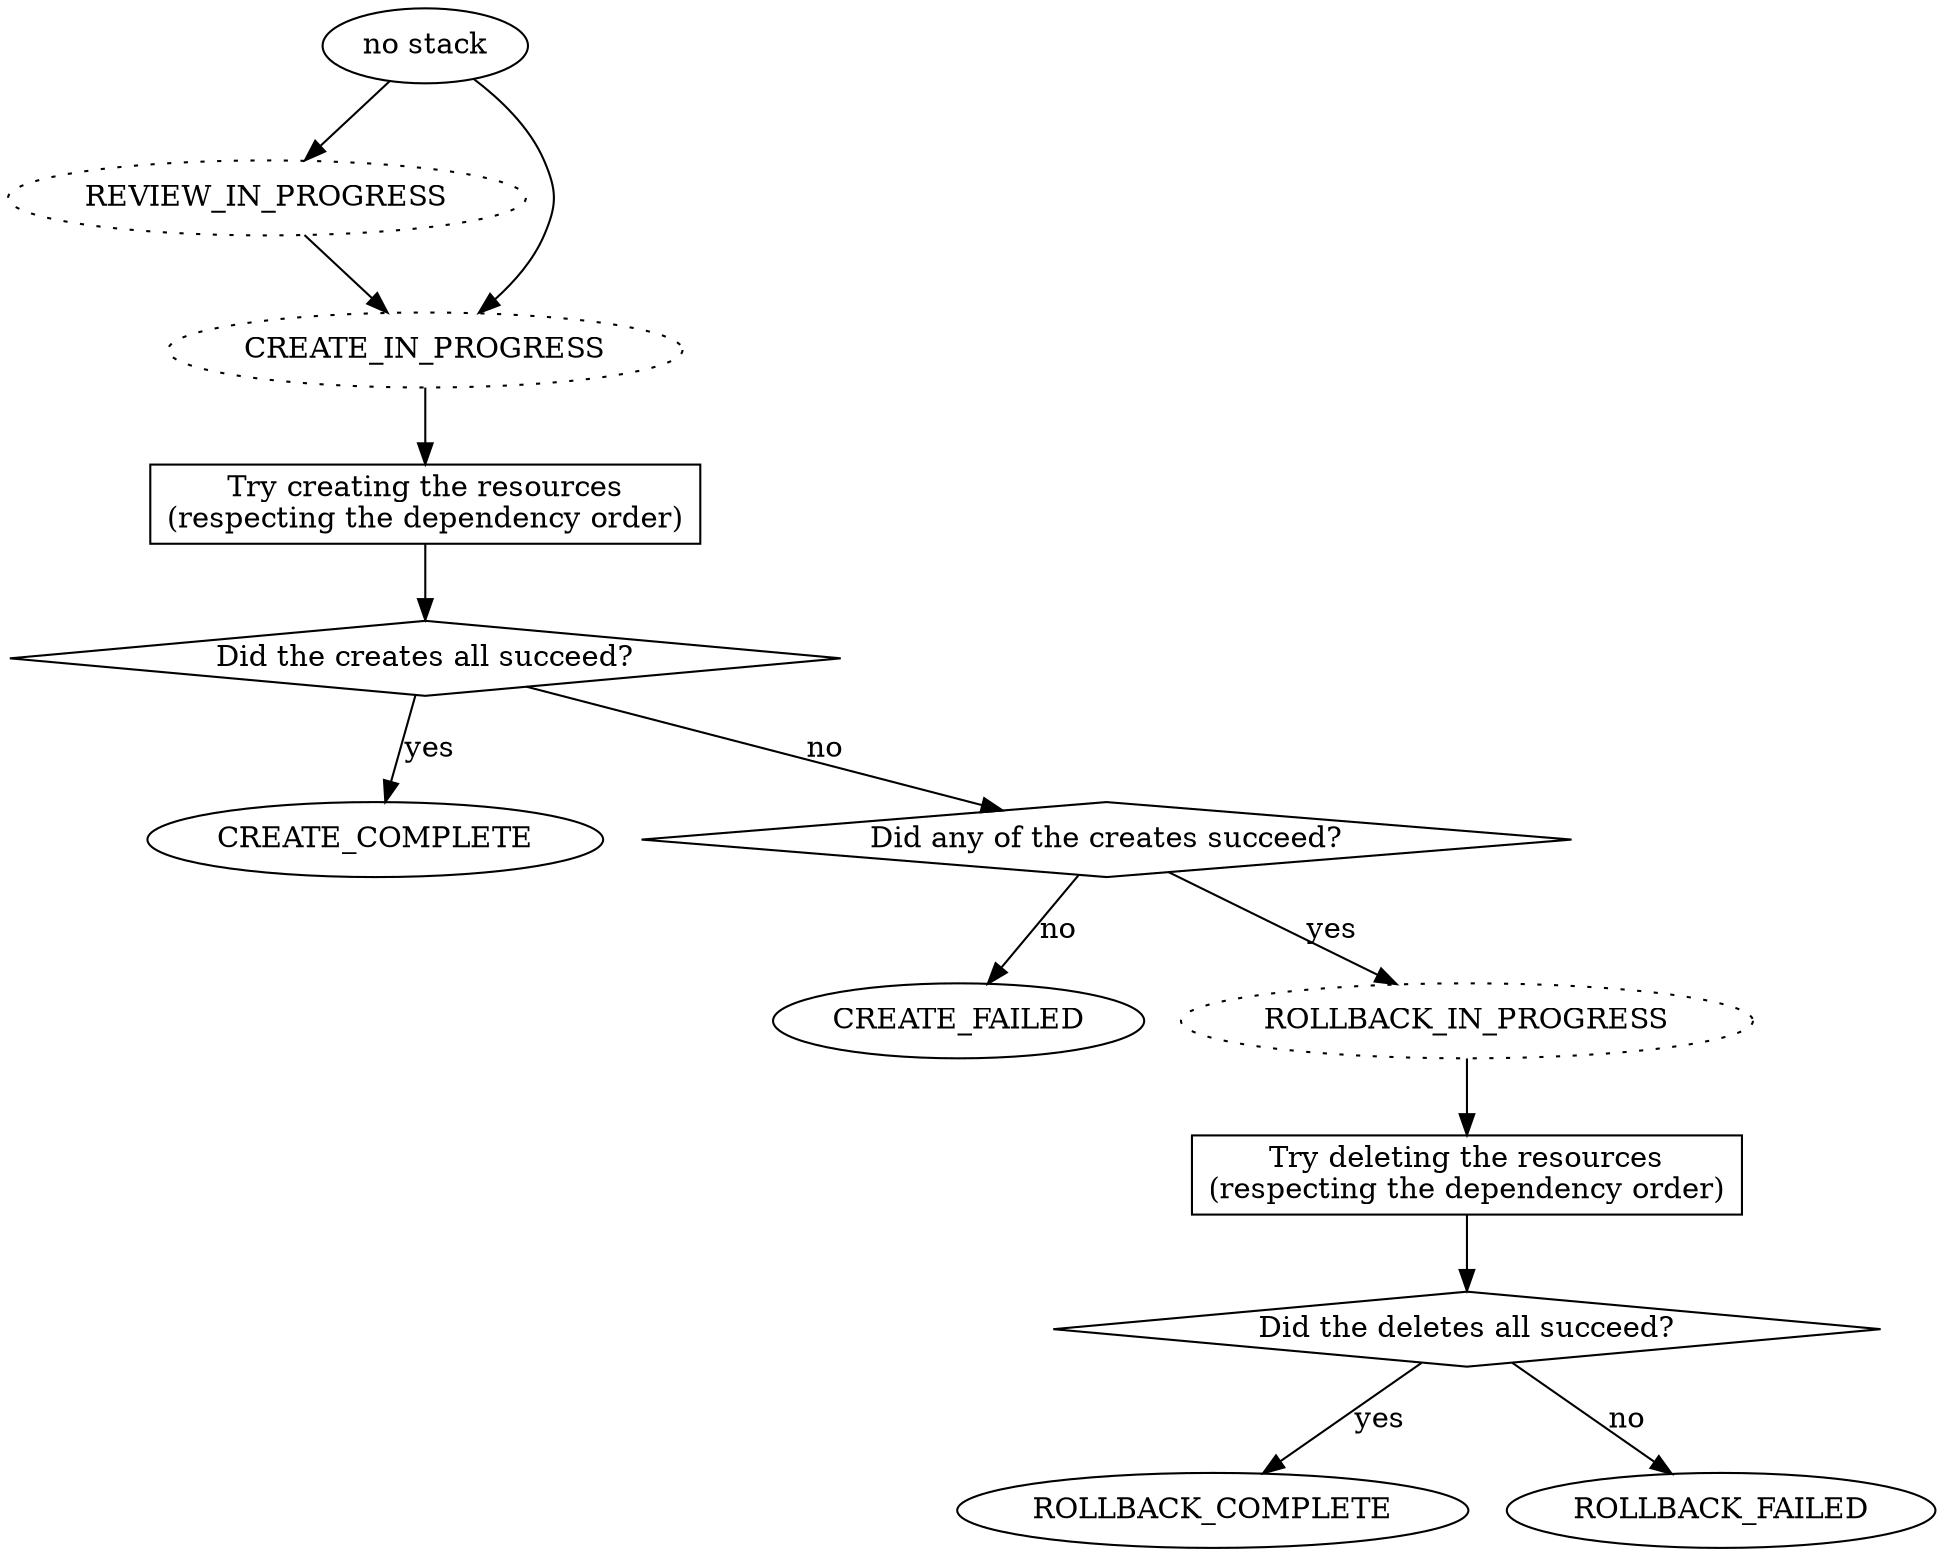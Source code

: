 digraph create_stack {

  before_existence [ label="no stack" ]

  REVIEW_IN_PROGRESS [ style=dotted ]
  CREATE_COMPLETE
  CREATE_IN_PROGRESS [ style=dotted ]
  CREATE_FAILED
  ROLLBACK_COMPLETE
  ROLLBACK_FAILED
  ROLLBACK_IN_PROGRESS [ style=dotted ]

  before_existence -> CREATE_IN_PROGRESS -> try_creates -> check_creates
  before_existence -> REVIEW_IN_PROGRESS -> CREATE_IN_PROGRESS
  try_creates [ shape="rect" label="Try creating the resources\n(respecting the dependency order)" ]
  check_creates [ label="Did the creates all succeed?" shape="diamond" ]
  check_creates -> CREATE_COMPLETE [ label="yes" ]
  check_creates -> do_we_need_rollback [ label="no" ]
  do_we_need_rollback [ shape="diamond" label="Did any of the creates succeed?" ]
  do_we_need_rollback -> CREATE_FAILED [ label="no" ]
  do_we_need_rollback -> ROLLBACK_IN_PROGRESS [ label="yes" ]

  ROLLBACK_IN_PROGRESS -> try_deletes -> check_deletes
  try_deletes [ shape="rect" label="Try deleting the resources\n(respecting the dependency order)" ]
  check_deletes [ shape="diamond" label="Did the deletes all succeed?" ]
  check_deletes -> ROLLBACK_COMPLETE [ label="yes" ]
  check_deletes -> ROLLBACK_FAILED [ label="no" ]

  // But would be useful to document: for each of those terminal states, what
  // states are the resources in?  What happens to the stack next?

  // Resource statuses include:
  // CREATE_COMPLETE, UPDATE_COMPLETE, DELETE_COMPLETE, DELETE_FAILED, DELETE_SKIPPED.

}
// # vi: set sw=2 et ai :
